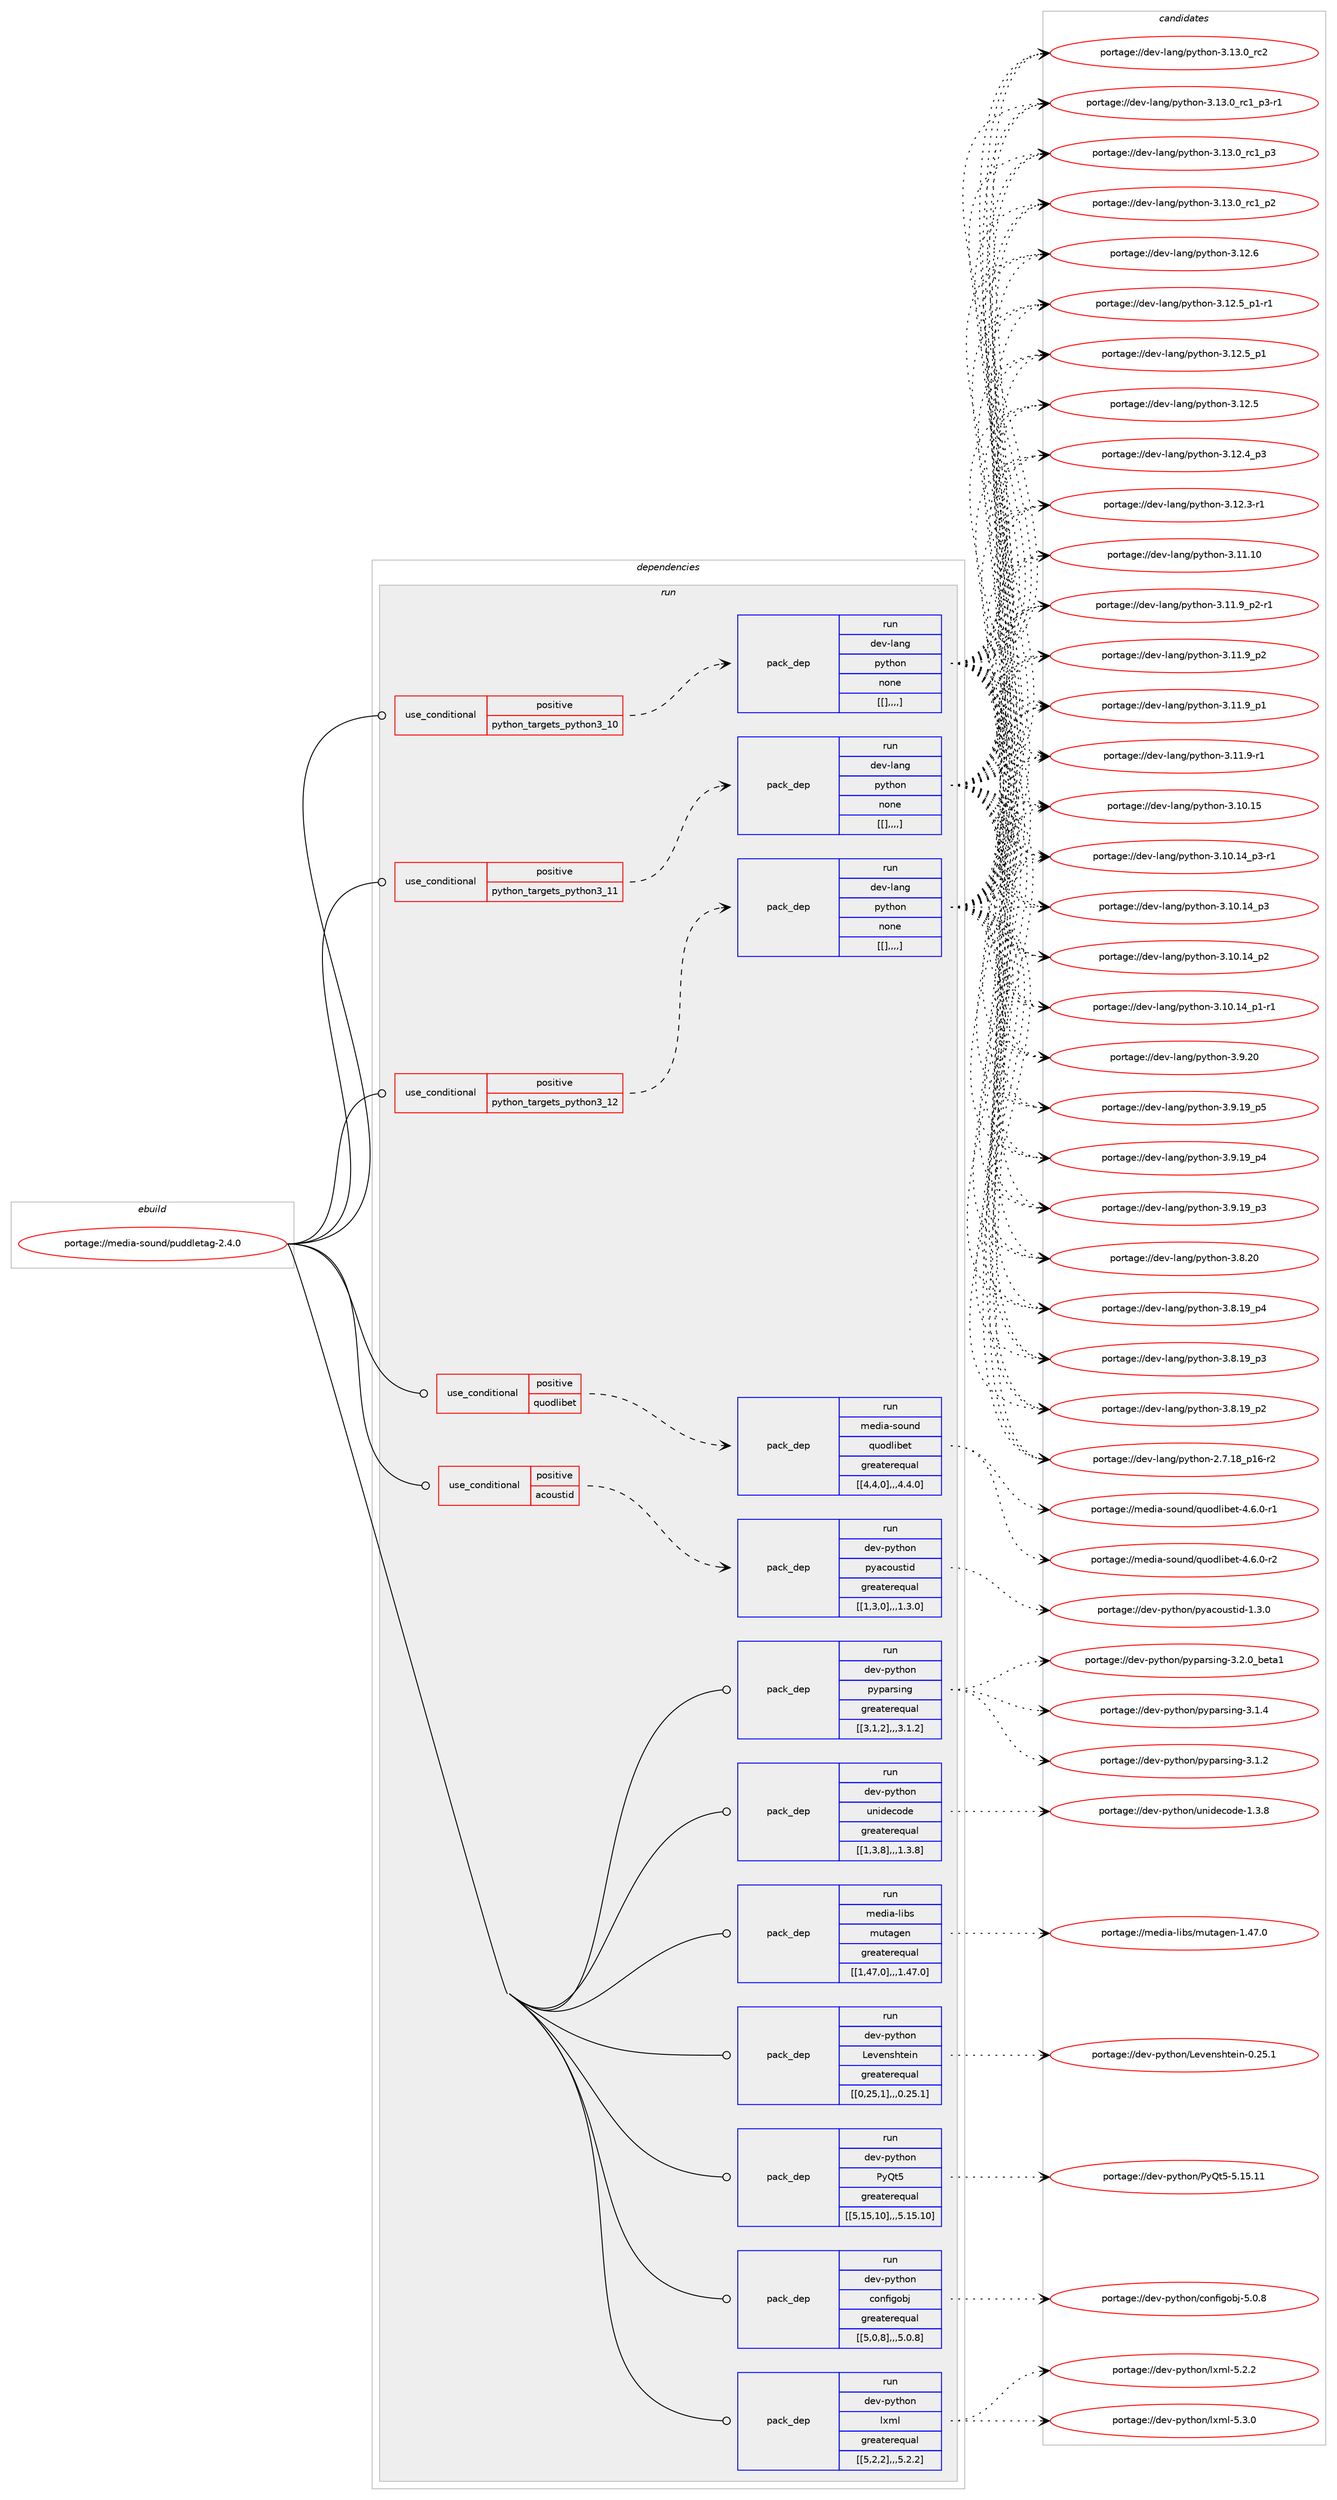 digraph prolog {

# *************
# Graph options
# *************

newrank=true;
concentrate=true;
compound=true;
graph [rankdir=LR,fontname=Helvetica,fontsize=10,ranksep=1.5];#, ranksep=2.5, nodesep=0.2];
edge  [arrowhead=vee];
node  [fontname=Helvetica,fontsize=10];

# **********
# The ebuild
# **********

subgraph cluster_leftcol {
color=gray;
label=<<i>ebuild</i>>;
id [label="portage://media-sound/puddletag-2.4.0", color=red, width=4, href="../media-sound/puddletag-2.4.0.svg"];
}

# ****************
# The dependencies
# ****************

subgraph cluster_midcol {
color=gray;
label=<<i>dependencies</i>>;
subgraph cluster_compile {
fillcolor="#eeeeee";
style=filled;
label=<<i>compile</i>>;
}
subgraph cluster_compileandrun {
fillcolor="#eeeeee";
style=filled;
label=<<i>compile and run</i>>;
}
subgraph cluster_run {
fillcolor="#eeeeee";
style=filled;
label=<<i>run</i>>;
subgraph cond84936 {
dependency336563 [label=<<TABLE BORDER="0" CELLBORDER="1" CELLSPACING="0" CELLPADDING="4"><TR><TD ROWSPAN="3" CELLPADDING="10">use_conditional</TD></TR><TR><TD>positive</TD></TR><TR><TD>acoustid</TD></TR></TABLE>>, shape=none, color=red];
subgraph pack248990 {
dependency336564 [label=<<TABLE BORDER="0" CELLBORDER="1" CELLSPACING="0" CELLPADDING="4" WIDTH="220"><TR><TD ROWSPAN="6" CELLPADDING="30">pack_dep</TD></TR><TR><TD WIDTH="110">run</TD></TR><TR><TD>dev-python</TD></TR><TR><TD>pyacoustid</TD></TR><TR><TD>greaterequal</TD></TR><TR><TD>[[1,3,0],,,1.3.0]</TD></TR></TABLE>>, shape=none, color=blue];
}
dependency336563:e -> dependency336564:w [weight=20,style="dashed",arrowhead="vee"];
}
id:e -> dependency336563:w [weight=20,style="solid",arrowhead="odot"];
subgraph cond84937 {
dependency336565 [label=<<TABLE BORDER="0" CELLBORDER="1" CELLSPACING="0" CELLPADDING="4"><TR><TD ROWSPAN="3" CELLPADDING="10">use_conditional</TD></TR><TR><TD>positive</TD></TR><TR><TD>python_targets_python3_10</TD></TR></TABLE>>, shape=none, color=red];
subgraph pack248991 {
dependency336566 [label=<<TABLE BORDER="0" CELLBORDER="1" CELLSPACING="0" CELLPADDING="4" WIDTH="220"><TR><TD ROWSPAN="6" CELLPADDING="30">pack_dep</TD></TR><TR><TD WIDTH="110">run</TD></TR><TR><TD>dev-lang</TD></TR><TR><TD>python</TD></TR><TR><TD>none</TD></TR><TR><TD>[[],,,,]</TD></TR></TABLE>>, shape=none, color=blue];
}
dependency336565:e -> dependency336566:w [weight=20,style="dashed",arrowhead="vee"];
}
id:e -> dependency336565:w [weight=20,style="solid",arrowhead="odot"];
subgraph cond84938 {
dependency336567 [label=<<TABLE BORDER="0" CELLBORDER="1" CELLSPACING="0" CELLPADDING="4"><TR><TD ROWSPAN="3" CELLPADDING="10">use_conditional</TD></TR><TR><TD>positive</TD></TR><TR><TD>python_targets_python3_11</TD></TR></TABLE>>, shape=none, color=red];
subgraph pack248992 {
dependency336568 [label=<<TABLE BORDER="0" CELLBORDER="1" CELLSPACING="0" CELLPADDING="4" WIDTH="220"><TR><TD ROWSPAN="6" CELLPADDING="30">pack_dep</TD></TR><TR><TD WIDTH="110">run</TD></TR><TR><TD>dev-lang</TD></TR><TR><TD>python</TD></TR><TR><TD>none</TD></TR><TR><TD>[[],,,,]</TD></TR></TABLE>>, shape=none, color=blue];
}
dependency336567:e -> dependency336568:w [weight=20,style="dashed",arrowhead="vee"];
}
id:e -> dependency336567:w [weight=20,style="solid",arrowhead="odot"];
subgraph cond84939 {
dependency336569 [label=<<TABLE BORDER="0" CELLBORDER="1" CELLSPACING="0" CELLPADDING="4"><TR><TD ROWSPAN="3" CELLPADDING="10">use_conditional</TD></TR><TR><TD>positive</TD></TR><TR><TD>python_targets_python3_12</TD></TR></TABLE>>, shape=none, color=red];
subgraph pack248993 {
dependency336570 [label=<<TABLE BORDER="0" CELLBORDER="1" CELLSPACING="0" CELLPADDING="4" WIDTH="220"><TR><TD ROWSPAN="6" CELLPADDING="30">pack_dep</TD></TR><TR><TD WIDTH="110">run</TD></TR><TR><TD>dev-lang</TD></TR><TR><TD>python</TD></TR><TR><TD>none</TD></TR><TR><TD>[[],,,,]</TD></TR></TABLE>>, shape=none, color=blue];
}
dependency336569:e -> dependency336570:w [weight=20,style="dashed",arrowhead="vee"];
}
id:e -> dependency336569:w [weight=20,style="solid",arrowhead="odot"];
subgraph cond84940 {
dependency336571 [label=<<TABLE BORDER="0" CELLBORDER="1" CELLSPACING="0" CELLPADDING="4"><TR><TD ROWSPAN="3" CELLPADDING="10">use_conditional</TD></TR><TR><TD>positive</TD></TR><TR><TD>quodlibet</TD></TR></TABLE>>, shape=none, color=red];
subgraph pack248994 {
dependency336572 [label=<<TABLE BORDER="0" CELLBORDER="1" CELLSPACING="0" CELLPADDING="4" WIDTH="220"><TR><TD ROWSPAN="6" CELLPADDING="30">pack_dep</TD></TR><TR><TD WIDTH="110">run</TD></TR><TR><TD>media-sound</TD></TR><TR><TD>quodlibet</TD></TR><TR><TD>greaterequal</TD></TR><TR><TD>[[4,4,0],,,4.4.0]</TD></TR></TABLE>>, shape=none, color=blue];
}
dependency336571:e -> dependency336572:w [weight=20,style="dashed",arrowhead="vee"];
}
id:e -> dependency336571:w [weight=20,style="solid",arrowhead="odot"];
subgraph pack248995 {
dependency336573 [label=<<TABLE BORDER="0" CELLBORDER="1" CELLSPACING="0" CELLPADDING="4" WIDTH="220"><TR><TD ROWSPAN="6" CELLPADDING="30">pack_dep</TD></TR><TR><TD WIDTH="110">run</TD></TR><TR><TD>dev-python</TD></TR><TR><TD>Levenshtein</TD></TR><TR><TD>greaterequal</TD></TR><TR><TD>[[0,25,1],,,0.25.1]</TD></TR></TABLE>>, shape=none, color=blue];
}
id:e -> dependency336573:w [weight=20,style="solid",arrowhead="odot"];
subgraph pack248996 {
dependency336574 [label=<<TABLE BORDER="0" CELLBORDER="1" CELLSPACING="0" CELLPADDING="4" WIDTH="220"><TR><TD ROWSPAN="6" CELLPADDING="30">pack_dep</TD></TR><TR><TD WIDTH="110">run</TD></TR><TR><TD>dev-python</TD></TR><TR><TD>PyQt5</TD></TR><TR><TD>greaterequal</TD></TR><TR><TD>[[5,15,10],,,5.15.10]</TD></TR></TABLE>>, shape=none, color=blue];
}
id:e -> dependency336574:w [weight=20,style="solid",arrowhead="odot"];
subgraph pack248997 {
dependency336575 [label=<<TABLE BORDER="0" CELLBORDER="1" CELLSPACING="0" CELLPADDING="4" WIDTH="220"><TR><TD ROWSPAN="6" CELLPADDING="30">pack_dep</TD></TR><TR><TD WIDTH="110">run</TD></TR><TR><TD>dev-python</TD></TR><TR><TD>configobj</TD></TR><TR><TD>greaterequal</TD></TR><TR><TD>[[5,0,8],,,5.0.8]</TD></TR></TABLE>>, shape=none, color=blue];
}
id:e -> dependency336575:w [weight=20,style="solid",arrowhead="odot"];
subgraph pack248998 {
dependency336576 [label=<<TABLE BORDER="0" CELLBORDER="1" CELLSPACING="0" CELLPADDING="4" WIDTH="220"><TR><TD ROWSPAN="6" CELLPADDING="30">pack_dep</TD></TR><TR><TD WIDTH="110">run</TD></TR><TR><TD>dev-python</TD></TR><TR><TD>lxml</TD></TR><TR><TD>greaterequal</TD></TR><TR><TD>[[5,2,2],,,5.2.2]</TD></TR></TABLE>>, shape=none, color=blue];
}
id:e -> dependency336576:w [weight=20,style="solid",arrowhead="odot"];
subgraph pack248999 {
dependency336577 [label=<<TABLE BORDER="0" CELLBORDER="1" CELLSPACING="0" CELLPADDING="4" WIDTH="220"><TR><TD ROWSPAN="6" CELLPADDING="30">pack_dep</TD></TR><TR><TD WIDTH="110">run</TD></TR><TR><TD>dev-python</TD></TR><TR><TD>pyparsing</TD></TR><TR><TD>greaterequal</TD></TR><TR><TD>[[3,1,2],,,3.1.2]</TD></TR></TABLE>>, shape=none, color=blue];
}
id:e -> dependency336577:w [weight=20,style="solid",arrowhead="odot"];
subgraph pack249000 {
dependency336578 [label=<<TABLE BORDER="0" CELLBORDER="1" CELLSPACING="0" CELLPADDING="4" WIDTH="220"><TR><TD ROWSPAN="6" CELLPADDING="30">pack_dep</TD></TR><TR><TD WIDTH="110">run</TD></TR><TR><TD>dev-python</TD></TR><TR><TD>unidecode</TD></TR><TR><TD>greaterequal</TD></TR><TR><TD>[[1,3,8],,,1.3.8]</TD></TR></TABLE>>, shape=none, color=blue];
}
id:e -> dependency336578:w [weight=20,style="solid",arrowhead="odot"];
subgraph pack249001 {
dependency336579 [label=<<TABLE BORDER="0" CELLBORDER="1" CELLSPACING="0" CELLPADDING="4" WIDTH="220"><TR><TD ROWSPAN="6" CELLPADDING="30">pack_dep</TD></TR><TR><TD WIDTH="110">run</TD></TR><TR><TD>media-libs</TD></TR><TR><TD>mutagen</TD></TR><TR><TD>greaterequal</TD></TR><TR><TD>[[1,47,0],,,1.47.0]</TD></TR></TABLE>>, shape=none, color=blue];
}
id:e -> dependency336579:w [weight=20,style="solid",arrowhead="odot"];
}
}

# **************
# The candidates
# **************

subgraph cluster_choices {
rank=same;
color=gray;
label=<<i>candidates</i>>;

subgraph choice248990 {
color=black;
nodesep=1;
choice10010111845112121116104111110471121219799111117115116105100454946514648 [label="portage://dev-python/pyacoustid-1.3.0", color=red, width=4,href="../dev-python/pyacoustid-1.3.0.svg"];
dependency336564:e -> choice10010111845112121116104111110471121219799111117115116105100454946514648:w [style=dotted,weight="100"];
}
subgraph choice248991 {
color=black;
nodesep=1;
choice10010111845108971101034711212111610411111045514649514648951149950 [label="portage://dev-lang/python-3.13.0_rc2", color=red, width=4,href="../dev-lang/python-3.13.0_rc2.svg"];
choice1001011184510897110103471121211161041111104551464951464895114994995112514511449 [label="portage://dev-lang/python-3.13.0_rc1_p3-r1", color=red, width=4,href="../dev-lang/python-3.13.0_rc1_p3-r1.svg"];
choice100101118451089711010347112121116104111110455146495146489511499499511251 [label="portage://dev-lang/python-3.13.0_rc1_p3", color=red, width=4,href="../dev-lang/python-3.13.0_rc1_p3.svg"];
choice100101118451089711010347112121116104111110455146495146489511499499511250 [label="portage://dev-lang/python-3.13.0_rc1_p2", color=red, width=4,href="../dev-lang/python-3.13.0_rc1_p2.svg"];
choice10010111845108971101034711212111610411111045514649504654 [label="portage://dev-lang/python-3.12.6", color=red, width=4,href="../dev-lang/python-3.12.6.svg"];
choice1001011184510897110103471121211161041111104551464950465395112494511449 [label="portage://dev-lang/python-3.12.5_p1-r1", color=red, width=4,href="../dev-lang/python-3.12.5_p1-r1.svg"];
choice100101118451089711010347112121116104111110455146495046539511249 [label="portage://dev-lang/python-3.12.5_p1", color=red, width=4,href="../dev-lang/python-3.12.5_p1.svg"];
choice10010111845108971101034711212111610411111045514649504653 [label="portage://dev-lang/python-3.12.5", color=red, width=4,href="../dev-lang/python-3.12.5.svg"];
choice100101118451089711010347112121116104111110455146495046529511251 [label="portage://dev-lang/python-3.12.4_p3", color=red, width=4,href="../dev-lang/python-3.12.4_p3.svg"];
choice100101118451089711010347112121116104111110455146495046514511449 [label="portage://dev-lang/python-3.12.3-r1", color=red, width=4,href="../dev-lang/python-3.12.3-r1.svg"];
choice1001011184510897110103471121211161041111104551464949464948 [label="portage://dev-lang/python-3.11.10", color=red, width=4,href="../dev-lang/python-3.11.10.svg"];
choice1001011184510897110103471121211161041111104551464949465795112504511449 [label="portage://dev-lang/python-3.11.9_p2-r1", color=red, width=4,href="../dev-lang/python-3.11.9_p2-r1.svg"];
choice100101118451089711010347112121116104111110455146494946579511250 [label="portage://dev-lang/python-3.11.9_p2", color=red, width=4,href="../dev-lang/python-3.11.9_p2.svg"];
choice100101118451089711010347112121116104111110455146494946579511249 [label="portage://dev-lang/python-3.11.9_p1", color=red, width=4,href="../dev-lang/python-3.11.9_p1.svg"];
choice100101118451089711010347112121116104111110455146494946574511449 [label="portage://dev-lang/python-3.11.9-r1", color=red, width=4,href="../dev-lang/python-3.11.9-r1.svg"];
choice1001011184510897110103471121211161041111104551464948464953 [label="portage://dev-lang/python-3.10.15", color=red, width=4,href="../dev-lang/python-3.10.15.svg"];
choice100101118451089711010347112121116104111110455146494846495295112514511449 [label="portage://dev-lang/python-3.10.14_p3-r1", color=red, width=4,href="../dev-lang/python-3.10.14_p3-r1.svg"];
choice10010111845108971101034711212111610411111045514649484649529511251 [label="portage://dev-lang/python-3.10.14_p3", color=red, width=4,href="../dev-lang/python-3.10.14_p3.svg"];
choice10010111845108971101034711212111610411111045514649484649529511250 [label="portage://dev-lang/python-3.10.14_p2", color=red, width=4,href="../dev-lang/python-3.10.14_p2.svg"];
choice100101118451089711010347112121116104111110455146494846495295112494511449 [label="portage://dev-lang/python-3.10.14_p1-r1", color=red, width=4,href="../dev-lang/python-3.10.14_p1-r1.svg"];
choice10010111845108971101034711212111610411111045514657465048 [label="portage://dev-lang/python-3.9.20", color=red, width=4,href="../dev-lang/python-3.9.20.svg"];
choice100101118451089711010347112121116104111110455146574649579511253 [label="portage://dev-lang/python-3.9.19_p5", color=red, width=4,href="../dev-lang/python-3.9.19_p5.svg"];
choice100101118451089711010347112121116104111110455146574649579511252 [label="portage://dev-lang/python-3.9.19_p4", color=red, width=4,href="../dev-lang/python-3.9.19_p4.svg"];
choice100101118451089711010347112121116104111110455146574649579511251 [label="portage://dev-lang/python-3.9.19_p3", color=red, width=4,href="../dev-lang/python-3.9.19_p3.svg"];
choice10010111845108971101034711212111610411111045514656465048 [label="portage://dev-lang/python-3.8.20", color=red, width=4,href="../dev-lang/python-3.8.20.svg"];
choice100101118451089711010347112121116104111110455146564649579511252 [label="portage://dev-lang/python-3.8.19_p4", color=red, width=4,href="../dev-lang/python-3.8.19_p4.svg"];
choice100101118451089711010347112121116104111110455146564649579511251 [label="portage://dev-lang/python-3.8.19_p3", color=red, width=4,href="../dev-lang/python-3.8.19_p3.svg"];
choice100101118451089711010347112121116104111110455146564649579511250 [label="portage://dev-lang/python-3.8.19_p2", color=red, width=4,href="../dev-lang/python-3.8.19_p2.svg"];
choice100101118451089711010347112121116104111110455046554649569511249544511450 [label="portage://dev-lang/python-2.7.18_p16-r2", color=red, width=4,href="../dev-lang/python-2.7.18_p16-r2.svg"];
dependency336566:e -> choice10010111845108971101034711212111610411111045514649514648951149950:w [style=dotted,weight="100"];
dependency336566:e -> choice1001011184510897110103471121211161041111104551464951464895114994995112514511449:w [style=dotted,weight="100"];
dependency336566:e -> choice100101118451089711010347112121116104111110455146495146489511499499511251:w [style=dotted,weight="100"];
dependency336566:e -> choice100101118451089711010347112121116104111110455146495146489511499499511250:w [style=dotted,weight="100"];
dependency336566:e -> choice10010111845108971101034711212111610411111045514649504654:w [style=dotted,weight="100"];
dependency336566:e -> choice1001011184510897110103471121211161041111104551464950465395112494511449:w [style=dotted,weight="100"];
dependency336566:e -> choice100101118451089711010347112121116104111110455146495046539511249:w [style=dotted,weight="100"];
dependency336566:e -> choice10010111845108971101034711212111610411111045514649504653:w [style=dotted,weight="100"];
dependency336566:e -> choice100101118451089711010347112121116104111110455146495046529511251:w [style=dotted,weight="100"];
dependency336566:e -> choice100101118451089711010347112121116104111110455146495046514511449:w [style=dotted,weight="100"];
dependency336566:e -> choice1001011184510897110103471121211161041111104551464949464948:w [style=dotted,weight="100"];
dependency336566:e -> choice1001011184510897110103471121211161041111104551464949465795112504511449:w [style=dotted,weight="100"];
dependency336566:e -> choice100101118451089711010347112121116104111110455146494946579511250:w [style=dotted,weight="100"];
dependency336566:e -> choice100101118451089711010347112121116104111110455146494946579511249:w [style=dotted,weight="100"];
dependency336566:e -> choice100101118451089711010347112121116104111110455146494946574511449:w [style=dotted,weight="100"];
dependency336566:e -> choice1001011184510897110103471121211161041111104551464948464953:w [style=dotted,weight="100"];
dependency336566:e -> choice100101118451089711010347112121116104111110455146494846495295112514511449:w [style=dotted,weight="100"];
dependency336566:e -> choice10010111845108971101034711212111610411111045514649484649529511251:w [style=dotted,weight="100"];
dependency336566:e -> choice10010111845108971101034711212111610411111045514649484649529511250:w [style=dotted,weight="100"];
dependency336566:e -> choice100101118451089711010347112121116104111110455146494846495295112494511449:w [style=dotted,weight="100"];
dependency336566:e -> choice10010111845108971101034711212111610411111045514657465048:w [style=dotted,weight="100"];
dependency336566:e -> choice100101118451089711010347112121116104111110455146574649579511253:w [style=dotted,weight="100"];
dependency336566:e -> choice100101118451089711010347112121116104111110455146574649579511252:w [style=dotted,weight="100"];
dependency336566:e -> choice100101118451089711010347112121116104111110455146574649579511251:w [style=dotted,weight="100"];
dependency336566:e -> choice10010111845108971101034711212111610411111045514656465048:w [style=dotted,weight="100"];
dependency336566:e -> choice100101118451089711010347112121116104111110455146564649579511252:w [style=dotted,weight="100"];
dependency336566:e -> choice100101118451089711010347112121116104111110455146564649579511251:w [style=dotted,weight="100"];
dependency336566:e -> choice100101118451089711010347112121116104111110455146564649579511250:w [style=dotted,weight="100"];
dependency336566:e -> choice100101118451089711010347112121116104111110455046554649569511249544511450:w [style=dotted,weight="100"];
}
subgraph choice248992 {
color=black;
nodesep=1;
choice10010111845108971101034711212111610411111045514649514648951149950 [label="portage://dev-lang/python-3.13.0_rc2", color=red, width=4,href="../dev-lang/python-3.13.0_rc2.svg"];
choice1001011184510897110103471121211161041111104551464951464895114994995112514511449 [label="portage://dev-lang/python-3.13.0_rc1_p3-r1", color=red, width=4,href="../dev-lang/python-3.13.0_rc1_p3-r1.svg"];
choice100101118451089711010347112121116104111110455146495146489511499499511251 [label="portage://dev-lang/python-3.13.0_rc1_p3", color=red, width=4,href="../dev-lang/python-3.13.0_rc1_p3.svg"];
choice100101118451089711010347112121116104111110455146495146489511499499511250 [label="portage://dev-lang/python-3.13.0_rc1_p2", color=red, width=4,href="../dev-lang/python-3.13.0_rc1_p2.svg"];
choice10010111845108971101034711212111610411111045514649504654 [label="portage://dev-lang/python-3.12.6", color=red, width=4,href="../dev-lang/python-3.12.6.svg"];
choice1001011184510897110103471121211161041111104551464950465395112494511449 [label="portage://dev-lang/python-3.12.5_p1-r1", color=red, width=4,href="../dev-lang/python-3.12.5_p1-r1.svg"];
choice100101118451089711010347112121116104111110455146495046539511249 [label="portage://dev-lang/python-3.12.5_p1", color=red, width=4,href="../dev-lang/python-3.12.5_p1.svg"];
choice10010111845108971101034711212111610411111045514649504653 [label="portage://dev-lang/python-3.12.5", color=red, width=4,href="../dev-lang/python-3.12.5.svg"];
choice100101118451089711010347112121116104111110455146495046529511251 [label="portage://dev-lang/python-3.12.4_p3", color=red, width=4,href="../dev-lang/python-3.12.4_p3.svg"];
choice100101118451089711010347112121116104111110455146495046514511449 [label="portage://dev-lang/python-3.12.3-r1", color=red, width=4,href="../dev-lang/python-3.12.3-r1.svg"];
choice1001011184510897110103471121211161041111104551464949464948 [label="portage://dev-lang/python-3.11.10", color=red, width=4,href="../dev-lang/python-3.11.10.svg"];
choice1001011184510897110103471121211161041111104551464949465795112504511449 [label="portage://dev-lang/python-3.11.9_p2-r1", color=red, width=4,href="../dev-lang/python-3.11.9_p2-r1.svg"];
choice100101118451089711010347112121116104111110455146494946579511250 [label="portage://dev-lang/python-3.11.9_p2", color=red, width=4,href="../dev-lang/python-3.11.9_p2.svg"];
choice100101118451089711010347112121116104111110455146494946579511249 [label="portage://dev-lang/python-3.11.9_p1", color=red, width=4,href="../dev-lang/python-3.11.9_p1.svg"];
choice100101118451089711010347112121116104111110455146494946574511449 [label="portage://dev-lang/python-3.11.9-r1", color=red, width=4,href="../dev-lang/python-3.11.9-r1.svg"];
choice1001011184510897110103471121211161041111104551464948464953 [label="portage://dev-lang/python-3.10.15", color=red, width=4,href="../dev-lang/python-3.10.15.svg"];
choice100101118451089711010347112121116104111110455146494846495295112514511449 [label="portage://dev-lang/python-3.10.14_p3-r1", color=red, width=4,href="../dev-lang/python-3.10.14_p3-r1.svg"];
choice10010111845108971101034711212111610411111045514649484649529511251 [label="portage://dev-lang/python-3.10.14_p3", color=red, width=4,href="../dev-lang/python-3.10.14_p3.svg"];
choice10010111845108971101034711212111610411111045514649484649529511250 [label="portage://dev-lang/python-3.10.14_p2", color=red, width=4,href="../dev-lang/python-3.10.14_p2.svg"];
choice100101118451089711010347112121116104111110455146494846495295112494511449 [label="portage://dev-lang/python-3.10.14_p1-r1", color=red, width=4,href="../dev-lang/python-3.10.14_p1-r1.svg"];
choice10010111845108971101034711212111610411111045514657465048 [label="portage://dev-lang/python-3.9.20", color=red, width=4,href="../dev-lang/python-3.9.20.svg"];
choice100101118451089711010347112121116104111110455146574649579511253 [label="portage://dev-lang/python-3.9.19_p5", color=red, width=4,href="../dev-lang/python-3.9.19_p5.svg"];
choice100101118451089711010347112121116104111110455146574649579511252 [label="portage://dev-lang/python-3.9.19_p4", color=red, width=4,href="../dev-lang/python-3.9.19_p4.svg"];
choice100101118451089711010347112121116104111110455146574649579511251 [label="portage://dev-lang/python-3.9.19_p3", color=red, width=4,href="../dev-lang/python-3.9.19_p3.svg"];
choice10010111845108971101034711212111610411111045514656465048 [label="portage://dev-lang/python-3.8.20", color=red, width=4,href="../dev-lang/python-3.8.20.svg"];
choice100101118451089711010347112121116104111110455146564649579511252 [label="portage://dev-lang/python-3.8.19_p4", color=red, width=4,href="../dev-lang/python-3.8.19_p4.svg"];
choice100101118451089711010347112121116104111110455146564649579511251 [label="portage://dev-lang/python-3.8.19_p3", color=red, width=4,href="../dev-lang/python-3.8.19_p3.svg"];
choice100101118451089711010347112121116104111110455146564649579511250 [label="portage://dev-lang/python-3.8.19_p2", color=red, width=4,href="../dev-lang/python-3.8.19_p2.svg"];
choice100101118451089711010347112121116104111110455046554649569511249544511450 [label="portage://dev-lang/python-2.7.18_p16-r2", color=red, width=4,href="../dev-lang/python-2.7.18_p16-r2.svg"];
dependency336568:e -> choice10010111845108971101034711212111610411111045514649514648951149950:w [style=dotted,weight="100"];
dependency336568:e -> choice1001011184510897110103471121211161041111104551464951464895114994995112514511449:w [style=dotted,weight="100"];
dependency336568:e -> choice100101118451089711010347112121116104111110455146495146489511499499511251:w [style=dotted,weight="100"];
dependency336568:e -> choice100101118451089711010347112121116104111110455146495146489511499499511250:w [style=dotted,weight="100"];
dependency336568:e -> choice10010111845108971101034711212111610411111045514649504654:w [style=dotted,weight="100"];
dependency336568:e -> choice1001011184510897110103471121211161041111104551464950465395112494511449:w [style=dotted,weight="100"];
dependency336568:e -> choice100101118451089711010347112121116104111110455146495046539511249:w [style=dotted,weight="100"];
dependency336568:e -> choice10010111845108971101034711212111610411111045514649504653:w [style=dotted,weight="100"];
dependency336568:e -> choice100101118451089711010347112121116104111110455146495046529511251:w [style=dotted,weight="100"];
dependency336568:e -> choice100101118451089711010347112121116104111110455146495046514511449:w [style=dotted,weight="100"];
dependency336568:e -> choice1001011184510897110103471121211161041111104551464949464948:w [style=dotted,weight="100"];
dependency336568:e -> choice1001011184510897110103471121211161041111104551464949465795112504511449:w [style=dotted,weight="100"];
dependency336568:e -> choice100101118451089711010347112121116104111110455146494946579511250:w [style=dotted,weight="100"];
dependency336568:e -> choice100101118451089711010347112121116104111110455146494946579511249:w [style=dotted,weight="100"];
dependency336568:e -> choice100101118451089711010347112121116104111110455146494946574511449:w [style=dotted,weight="100"];
dependency336568:e -> choice1001011184510897110103471121211161041111104551464948464953:w [style=dotted,weight="100"];
dependency336568:e -> choice100101118451089711010347112121116104111110455146494846495295112514511449:w [style=dotted,weight="100"];
dependency336568:e -> choice10010111845108971101034711212111610411111045514649484649529511251:w [style=dotted,weight="100"];
dependency336568:e -> choice10010111845108971101034711212111610411111045514649484649529511250:w [style=dotted,weight="100"];
dependency336568:e -> choice100101118451089711010347112121116104111110455146494846495295112494511449:w [style=dotted,weight="100"];
dependency336568:e -> choice10010111845108971101034711212111610411111045514657465048:w [style=dotted,weight="100"];
dependency336568:e -> choice100101118451089711010347112121116104111110455146574649579511253:w [style=dotted,weight="100"];
dependency336568:e -> choice100101118451089711010347112121116104111110455146574649579511252:w [style=dotted,weight="100"];
dependency336568:e -> choice100101118451089711010347112121116104111110455146574649579511251:w [style=dotted,weight="100"];
dependency336568:e -> choice10010111845108971101034711212111610411111045514656465048:w [style=dotted,weight="100"];
dependency336568:e -> choice100101118451089711010347112121116104111110455146564649579511252:w [style=dotted,weight="100"];
dependency336568:e -> choice100101118451089711010347112121116104111110455146564649579511251:w [style=dotted,weight="100"];
dependency336568:e -> choice100101118451089711010347112121116104111110455146564649579511250:w [style=dotted,weight="100"];
dependency336568:e -> choice100101118451089711010347112121116104111110455046554649569511249544511450:w [style=dotted,weight="100"];
}
subgraph choice248993 {
color=black;
nodesep=1;
choice10010111845108971101034711212111610411111045514649514648951149950 [label="portage://dev-lang/python-3.13.0_rc2", color=red, width=4,href="../dev-lang/python-3.13.0_rc2.svg"];
choice1001011184510897110103471121211161041111104551464951464895114994995112514511449 [label="portage://dev-lang/python-3.13.0_rc1_p3-r1", color=red, width=4,href="../dev-lang/python-3.13.0_rc1_p3-r1.svg"];
choice100101118451089711010347112121116104111110455146495146489511499499511251 [label="portage://dev-lang/python-3.13.0_rc1_p3", color=red, width=4,href="../dev-lang/python-3.13.0_rc1_p3.svg"];
choice100101118451089711010347112121116104111110455146495146489511499499511250 [label="portage://dev-lang/python-3.13.0_rc1_p2", color=red, width=4,href="../dev-lang/python-3.13.0_rc1_p2.svg"];
choice10010111845108971101034711212111610411111045514649504654 [label="portage://dev-lang/python-3.12.6", color=red, width=4,href="../dev-lang/python-3.12.6.svg"];
choice1001011184510897110103471121211161041111104551464950465395112494511449 [label="portage://dev-lang/python-3.12.5_p1-r1", color=red, width=4,href="../dev-lang/python-3.12.5_p1-r1.svg"];
choice100101118451089711010347112121116104111110455146495046539511249 [label="portage://dev-lang/python-3.12.5_p1", color=red, width=4,href="../dev-lang/python-3.12.5_p1.svg"];
choice10010111845108971101034711212111610411111045514649504653 [label="portage://dev-lang/python-3.12.5", color=red, width=4,href="../dev-lang/python-3.12.5.svg"];
choice100101118451089711010347112121116104111110455146495046529511251 [label="portage://dev-lang/python-3.12.4_p3", color=red, width=4,href="../dev-lang/python-3.12.4_p3.svg"];
choice100101118451089711010347112121116104111110455146495046514511449 [label="portage://dev-lang/python-3.12.3-r1", color=red, width=4,href="../dev-lang/python-3.12.3-r1.svg"];
choice1001011184510897110103471121211161041111104551464949464948 [label="portage://dev-lang/python-3.11.10", color=red, width=4,href="../dev-lang/python-3.11.10.svg"];
choice1001011184510897110103471121211161041111104551464949465795112504511449 [label="portage://dev-lang/python-3.11.9_p2-r1", color=red, width=4,href="../dev-lang/python-3.11.9_p2-r1.svg"];
choice100101118451089711010347112121116104111110455146494946579511250 [label="portage://dev-lang/python-3.11.9_p2", color=red, width=4,href="../dev-lang/python-3.11.9_p2.svg"];
choice100101118451089711010347112121116104111110455146494946579511249 [label="portage://dev-lang/python-3.11.9_p1", color=red, width=4,href="../dev-lang/python-3.11.9_p1.svg"];
choice100101118451089711010347112121116104111110455146494946574511449 [label="portage://dev-lang/python-3.11.9-r1", color=red, width=4,href="../dev-lang/python-3.11.9-r1.svg"];
choice1001011184510897110103471121211161041111104551464948464953 [label="portage://dev-lang/python-3.10.15", color=red, width=4,href="../dev-lang/python-3.10.15.svg"];
choice100101118451089711010347112121116104111110455146494846495295112514511449 [label="portage://dev-lang/python-3.10.14_p3-r1", color=red, width=4,href="../dev-lang/python-3.10.14_p3-r1.svg"];
choice10010111845108971101034711212111610411111045514649484649529511251 [label="portage://dev-lang/python-3.10.14_p3", color=red, width=4,href="../dev-lang/python-3.10.14_p3.svg"];
choice10010111845108971101034711212111610411111045514649484649529511250 [label="portage://dev-lang/python-3.10.14_p2", color=red, width=4,href="../dev-lang/python-3.10.14_p2.svg"];
choice100101118451089711010347112121116104111110455146494846495295112494511449 [label="portage://dev-lang/python-3.10.14_p1-r1", color=red, width=4,href="../dev-lang/python-3.10.14_p1-r1.svg"];
choice10010111845108971101034711212111610411111045514657465048 [label="portage://dev-lang/python-3.9.20", color=red, width=4,href="../dev-lang/python-3.9.20.svg"];
choice100101118451089711010347112121116104111110455146574649579511253 [label="portage://dev-lang/python-3.9.19_p5", color=red, width=4,href="../dev-lang/python-3.9.19_p5.svg"];
choice100101118451089711010347112121116104111110455146574649579511252 [label="portage://dev-lang/python-3.9.19_p4", color=red, width=4,href="../dev-lang/python-3.9.19_p4.svg"];
choice100101118451089711010347112121116104111110455146574649579511251 [label="portage://dev-lang/python-3.9.19_p3", color=red, width=4,href="../dev-lang/python-3.9.19_p3.svg"];
choice10010111845108971101034711212111610411111045514656465048 [label="portage://dev-lang/python-3.8.20", color=red, width=4,href="../dev-lang/python-3.8.20.svg"];
choice100101118451089711010347112121116104111110455146564649579511252 [label="portage://dev-lang/python-3.8.19_p4", color=red, width=4,href="../dev-lang/python-3.8.19_p4.svg"];
choice100101118451089711010347112121116104111110455146564649579511251 [label="portage://dev-lang/python-3.8.19_p3", color=red, width=4,href="../dev-lang/python-3.8.19_p3.svg"];
choice100101118451089711010347112121116104111110455146564649579511250 [label="portage://dev-lang/python-3.8.19_p2", color=red, width=4,href="../dev-lang/python-3.8.19_p2.svg"];
choice100101118451089711010347112121116104111110455046554649569511249544511450 [label="portage://dev-lang/python-2.7.18_p16-r2", color=red, width=4,href="../dev-lang/python-2.7.18_p16-r2.svg"];
dependency336570:e -> choice10010111845108971101034711212111610411111045514649514648951149950:w [style=dotted,weight="100"];
dependency336570:e -> choice1001011184510897110103471121211161041111104551464951464895114994995112514511449:w [style=dotted,weight="100"];
dependency336570:e -> choice100101118451089711010347112121116104111110455146495146489511499499511251:w [style=dotted,weight="100"];
dependency336570:e -> choice100101118451089711010347112121116104111110455146495146489511499499511250:w [style=dotted,weight="100"];
dependency336570:e -> choice10010111845108971101034711212111610411111045514649504654:w [style=dotted,weight="100"];
dependency336570:e -> choice1001011184510897110103471121211161041111104551464950465395112494511449:w [style=dotted,weight="100"];
dependency336570:e -> choice100101118451089711010347112121116104111110455146495046539511249:w [style=dotted,weight="100"];
dependency336570:e -> choice10010111845108971101034711212111610411111045514649504653:w [style=dotted,weight="100"];
dependency336570:e -> choice100101118451089711010347112121116104111110455146495046529511251:w [style=dotted,weight="100"];
dependency336570:e -> choice100101118451089711010347112121116104111110455146495046514511449:w [style=dotted,weight="100"];
dependency336570:e -> choice1001011184510897110103471121211161041111104551464949464948:w [style=dotted,weight="100"];
dependency336570:e -> choice1001011184510897110103471121211161041111104551464949465795112504511449:w [style=dotted,weight="100"];
dependency336570:e -> choice100101118451089711010347112121116104111110455146494946579511250:w [style=dotted,weight="100"];
dependency336570:e -> choice100101118451089711010347112121116104111110455146494946579511249:w [style=dotted,weight="100"];
dependency336570:e -> choice100101118451089711010347112121116104111110455146494946574511449:w [style=dotted,weight="100"];
dependency336570:e -> choice1001011184510897110103471121211161041111104551464948464953:w [style=dotted,weight="100"];
dependency336570:e -> choice100101118451089711010347112121116104111110455146494846495295112514511449:w [style=dotted,weight="100"];
dependency336570:e -> choice10010111845108971101034711212111610411111045514649484649529511251:w [style=dotted,weight="100"];
dependency336570:e -> choice10010111845108971101034711212111610411111045514649484649529511250:w [style=dotted,weight="100"];
dependency336570:e -> choice100101118451089711010347112121116104111110455146494846495295112494511449:w [style=dotted,weight="100"];
dependency336570:e -> choice10010111845108971101034711212111610411111045514657465048:w [style=dotted,weight="100"];
dependency336570:e -> choice100101118451089711010347112121116104111110455146574649579511253:w [style=dotted,weight="100"];
dependency336570:e -> choice100101118451089711010347112121116104111110455146574649579511252:w [style=dotted,weight="100"];
dependency336570:e -> choice100101118451089711010347112121116104111110455146574649579511251:w [style=dotted,weight="100"];
dependency336570:e -> choice10010111845108971101034711212111610411111045514656465048:w [style=dotted,weight="100"];
dependency336570:e -> choice100101118451089711010347112121116104111110455146564649579511252:w [style=dotted,weight="100"];
dependency336570:e -> choice100101118451089711010347112121116104111110455146564649579511251:w [style=dotted,weight="100"];
dependency336570:e -> choice100101118451089711010347112121116104111110455146564649579511250:w [style=dotted,weight="100"];
dependency336570:e -> choice100101118451089711010347112121116104111110455046554649569511249544511450:w [style=dotted,weight="100"];
}
subgraph choice248994 {
color=black;
nodesep=1;
choice109101100105974511511111711010047113117111100108105981011164552465446484511450 [label="portage://media-sound/quodlibet-4.6.0-r2", color=red, width=4,href="../media-sound/quodlibet-4.6.0-r2.svg"];
choice109101100105974511511111711010047113117111100108105981011164552465446484511449 [label="portage://media-sound/quodlibet-4.6.0-r1", color=red, width=4,href="../media-sound/quodlibet-4.6.0-r1.svg"];
dependency336572:e -> choice109101100105974511511111711010047113117111100108105981011164552465446484511450:w [style=dotted,weight="100"];
dependency336572:e -> choice109101100105974511511111711010047113117111100108105981011164552465446484511449:w [style=dotted,weight="100"];
}
subgraph choice248995 {
color=black;
nodesep=1;
choice10010111845112121116104111110477610111810111011510411610110511045484650534649 [label="portage://dev-python/Levenshtein-0.25.1", color=red, width=4,href="../dev-python/Levenshtein-0.25.1.svg"];
dependency336573:e -> choice10010111845112121116104111110477610111810111011510411610110511045484650534649:w [style=dotted,weight="100"];
}
subgraph choice248996 {
color=black;
nodesep=1;
choice10010111845112121116104111110478012181116534553464953464949 [label="portage://dev-python/PyQt5-5.15.11", color=red, width=4,href="../dev-python/PyQt5-5.15.11.svg"];
dependency336574:e -> choice10010111845112121116104111110478012181116534553464953464949:w [style=dotted,weight="100"];
}
subgraph choice248997 {
color=black;
nodesep=1;
choice10010111845112121116104111110479911111010210510311198106455346484656 [label="portage://dev-python/configobj-5.0.8", color=red, width=4,href="../dev-python/configobj-5.0.8.svg"];
dependency336575:e -> choice10010111845112121116104111110479911111010210510311198106455346484656:w [style=dotted,weight="100"];
}
subgraph choice248998 {
color=black;
nodesep=1;
choice1001011184511212111610411111047108120109108455346514648 [label="portage://dev-python/lxml-5.3.0", color=red, width=4,href="../dev-python/lxml-5.3.0.svg"];
choice1001011184511212111610411111047108120109108455346504650 [label="portage://dev-python/lxml-5.2.2", color=red, width=4,href="../dev-python/lxml-5.2.2.svg"];
dependency336576:e -> choice1001011184511212111610411111047108120109108455346514648:w [style=dotted,weight="100"];
dependency336576:e -> choice1001011184511212111610411111047108120109108455346504650:w [style=dotted,weight="100"];
}
subgraph choice248999 {
color=black;
nodesep=1;
choice10010111845112121116104111110471121211129711411510511010345514650464895981011169749 [label="portage://dev-python/pyparsing-3.2.0_beta1", color=red, width=4,href="../dev-python/pyparsing-3.2.0_beta1.svg"];
choice100101118451121211161041111104711212111297114115105110103455146494652 [label="portage://dev-python/pyparsing-3.1.4", color=red, width=4,href="../dev-python/pyparsing-3.1.4.svg"];
choice100101118451121211161041111104711212111297114115105110103455146494650 [label="portage://dev-python/pyparsing-3.1.2", color=red, width=4,href="../dev-python/pyparsing-3.1.2.svg"];
dependency336577:e -> choice10010111845112121116104111110471121211129711411510511010345514650464895981011169749:w [style=dotted,weight="100"];
dependency336577:e -> choice100101118451121211161041111104711212111297114115105110103455146494652:w [style=dotted,weight="100"];
dependency336577:e -> choice100101118451121211161041111104711212111297114115105110103455146494650:w [style=dotted,weight="100"];
}
subgraph choice249000 {
color=black;
nodesep=1;
choice100101118451121211161041111104711711010510010199111100101454946514656 [label="portage://dev-python/unidecode-1.3.8", color=red, width=4,href="../dev-python/unidecode-1.3.8.svg"];
dependency336578:e -> choice100101118451121211161041111104711711010510010199111100101454946514656:w [style=dotted,weight="100"];
}
subgraph choice249001 {
color=black;
nodesep=1;
choice109101100105974510810598115471091171169710310111045494652554648 [label="portage://media-libs/mutagen-1.47.0", color=red, width=4,href="../media-libs/mutagen-1.47.0.svg"];
dependency336579:e -> choice109101100105974510810598115471091171169710310111045494652554648:w [style=dotted,weight="100"];
}
}

}
